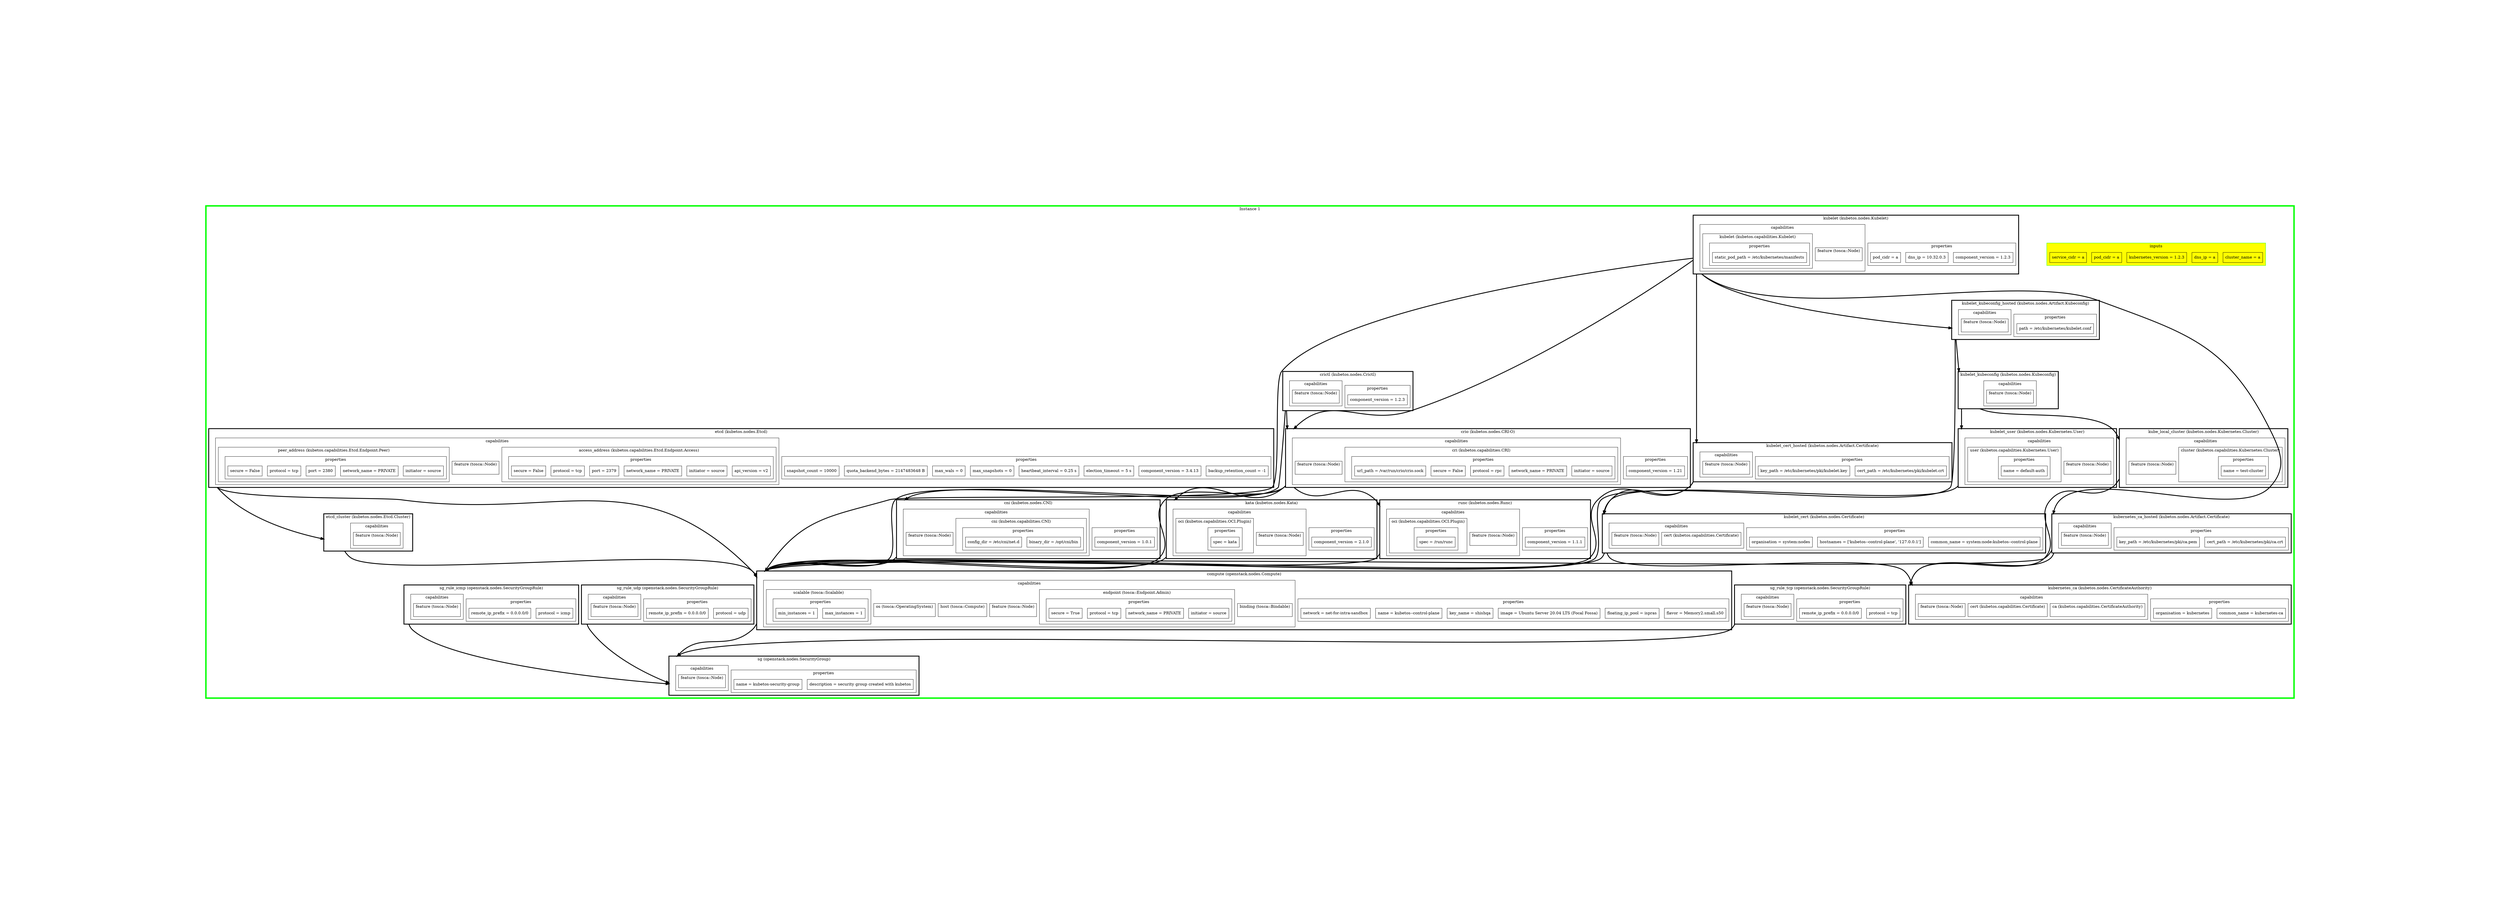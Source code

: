 
    digraph G {
      margin=10;
      compound=true;
      graph [ranksep=3];
      graph [rankdir = "TB"];
      node [shape = record];
      
    subgraph cluster_1 {
      penwidth=5;
      graph [rankdir = "TB"];
      color = green;
      label = "Instance 1";
    
      subgraph cluster_1_inputs {
        penwidth=1;
        style=filled;
        fillcolor = yellow;
        graph [rankdir = "LR"];
        rank = same;
        label = "inputs";
      
        "cluster_1_inputs_prop_cluster_name" [label="cluster_name = a"];
        
        "cluster_1_inputs_prop_dns_ip" [label="dns_ip = a"];
        
        "cluster_1_inputs_prop_kubernetes_version" [label="kubernetes_version = 1.2.3"];
        
        "cluster_1_inputs_prop_pod_cidr" [label="pod_cidr = a"];
        
        "cluster_1_inputs_prop_service_cidr" [label="service_cidr = a"];
        
      }
      
        
    subgraph cluster_1_cni {
      penwidth=3;
      color = black;
      graph [rankdir = "TB"];
      label = "cni (kubetos.nodes.CNI)";
      "node_cluster_1_cni" [shape=point, style=invis];
    
      subgraph cluster_1_cni_properties {
        penwidth=1;
        color = black;
        graph [rankdir = "LR"];
        rank = same;
        label = "properties";
      
        "cluster_1_cni_prop_component_version" [label="component_version = 1.0.1"];
        
      }
      
    subgraph cluster_1_cni_capabilities {
      penwidth=1;
      color = black;
      graph [rankdir = "TB"];
      label = "capabilities";
    
    subgraph cluster_1_cni_capability_cni {
      color = black;
      graph [rankdir = "TB"];
      label = "cni (kubetos.capabilities.CNI)";
      "cap_cluster_1_cni_capability_cni" [shape=point,style=invis];
    
      subgraph cluster_1_cni_capability_cni_properties {
        color = black;
        graph [rankdir = "LR"];
        rank = same;
        label = "properties";
        rank = same;
      
        "cluster_1_cni_capability_cni_prop_binary_dir" [label="binary_dir = /opt/cni/bin"];
        
        "cluster_1_cni_capability_cni_prop_config_dir" [label="config_dir = /etc/cni/net.d"];
        
      }
      
    }
    
    subgraph cluster_1_cni_capability_feature {
      color = black;
      graph [rankdir = "TB"];
      label = "feature (tosca::Node)";
      "cap_cluster_1_cni_capability_feature" [shape=point,style=invis];
    
    }
    
    }
    
    }
    
        
        
    subgraph cluster_1_compute {
      penwidth=3;
      color = black;
      graph [rankdir = "TB"];
      label = "compute (openstack.nodes.Compute)";
      "node_cluster_1_compute" [shape=point, style=invis];
    
      subgraph cluster_1_compute_properties {
        penwidth=1;
        color = black;
        graph [rankdir = "LR"];
        rank = same;
        label = "properties";
      
        "cluster_1_compute_prop_flavor" [label="flavor = Memory2.small.s50"];
        
        "cluster_1_compute_prop_floating_ip_pool" [label="floating_ip_pool = ispras"];
        
        "cluster_1_compute_prop_image" [label="image = Ubuntu Server 20.04 LTS (Focal Fossa)"];
        
        "cluster_1_compute_prop_key_name" [label="key_name = shishqa"];
        
        "cluster_1_compute_prop_name" [label="name = kubetos--control-plane"];
        
        "cluster_1_compute_prop_network" [label="network = net-for-intra-sandbox"];
        
      }
      
    subgraph cluster_1_compute_capabilities {
      penwidth=1;
      color = black;
      graph [rankdir = "TB"];
      label = "capabilities";
    
    subgraph cluster_1_compute_capability_binding {
      color = black;
      graph [rankdir = "TB"];
      label = "binding (tosca::Bindable)";
      "cap_cluster_1_compute_capability_binding" [shape=point,style=invis];
    
    }
    
    subgraph cluster_1_compute_capability_endpoint {
      color = black;
      graph [rankdir = "TB"];
      label = "endpoint (tosca::Endpoint.Admin)";
      "cap_cluster_1_compute_capability_endpoint" [shape=point,style=invis];
    
      subgraph cluster_1_compute_capability_endpoint_properties {
        color = black;
        graph [rankdir = "LR"];
        rank = same;
        label = "properties";
        rank = same;
      
        "cluster_1_compute_capability_endpoint_prop_initiator" [label="initiator = source"];
        
        "cluster_1_compute_capability_endpoint_prop_network_name" [label="network_name = PRIVATE"];
        
        "cluster_1_compute_capability_endpoint_prop_protocol" [label="protocol = tcp"];
        
        "cluster_1_compute_capability_endpoint_prop_secure" [label="secure = True"];
        
      }
      
    }
    
    subgraph cluster_1_compute_capability_feature {
      color = black;
      graph [rankdir = "TB"];
      label = "feature (tosca::Node)";
      "cap_cluster_1_compute_capability_feature" [shape=point,style=invis];
    
    }
    
    subgraph cluster_1_compute_capability_host {
      color = black;
      graph [rankdir = "TB"];
      label = "host (tosca::Compute)";
      "cap_cluster_1_compute_capability_host" [shape=point,style=invis];
    
    }
    
    subgraph cluster_1_compute_capability_os {
      color = black;
      graph [rankdir = "TB"];
      label = "os (tosca::OperatingSystem)";
      "cap_cluster_1_compute_capability_os" [shape=point,style=invis];
    
    }
    
    subgraph cluster_1_compute_capability_scalable {
      color = black;
      graph [rankdir = "TB"];
      label = "scalable (tosca::Scalable)";
      "cap_cluster_1_compute_capability_scalable" [shape=point,style=invis];
    
      subgraph cluster_1_compute_capability_scalable_properties {
        color = black;
        graph [rankdir = "LR"];
        rank = same;
        label = "properties";
        rank = same;
      
        "cluster_1_compute_capability_scalable_prop_max_instances" [label="max_instances = 1"];
        
        "cluster_1_compute_capability_scalable_prop_min_instances" [label="min_instances = 1"];
        
      }
      
    }
    
    }
    
    }
    
        
        
    subgraph cluster_1_crictl {
      penwidth=3;
      color = black;
      graph [rankdir = "TB"];
      label = "crictl (kubetos.nodes.Crictl)";
      "node_cluster_1_crictl" [shape=point, style=invis];
    
      subgraph cluster_1_crictl_properties {
        penwidth=1;
        color = black;
        graph [rankdir = "LR"];
        rank = same;
        label = "properties";
      
        "cluster_1_crictl_prop_component_version" [label="component_version = 1.2.3"];
        
      }
      
    subgraph cluster_1_crictl_capabilities {
      penwidth=1;
      color = black;
      graph [rankdir = "TB"];
      label = "capabilities";
    
    subgraph cluster_1_crictl_capability_feature {
      color = black;
      graph [rankdir = "TB"];
      label = "feature (tosca::Node)";
      "cap_cluster_1_crictl_capability_feature" [shape=point,style=invis];
    
    }
    
    }
    
    }
    
        
        
    subgraph cluster_1_crio {
      penwidth=3;
      color = black;
      graph [rankdir = "TB"];
      label = "crio (kubetos.nodes.CRI-O)";
      "node_cluster_1_crio" [shape=point, style=invis];
    
      subgraph cluster_1_crio_properties {
        penwidth=1;
        color = black;
        graph [rankdir = "LR"];
        rank = same;
        label = "properties";
      
        "cluster_1_crio_prop_component_version" [label="component_version = 1.21"];
        
      }
      
    subgraph cluster_1_crio_capabilities {
      penwidth=1;
      color = black;
      graph [rankdir = "TB"];
      label = "capabilities";
    
    subgraph cluster_1_crio_capability_cri {
      color = black;
      graph [rankdir = "TB"];
      label = "cri (kubetos.capabilities.CRI)";
      "cap_cluster_1_crio_capability_cri" [shape=point,style=invis];
    
      subgraph cluster_1_crio_capability_cri_properties {
        color = black;
        graph [rankdir = "LR"];
        rank = same;
        label = "properties";
        rank = same;
      
        "cluster_1_crio_capability_cri_prop_initiator" [label="initiator = source"];
        
        "cluster_1_crio_capability_cri_prop_network_name" [label="network_name = PRIVATE"];
        
        "cluster_1_crio_capability_cri_prop_protocol" [label="protocol = rpc"];
        
        "cluster_1_crio_capability_cri_prop_secure" [label="secure = False"];
        
        "cluster_1_crio_capability_cri_prop_url_path" [label="url_path = /var/run/crio/crio.sock"];
        
      }
      
    }
    
    subgraph cluster_1_crio_capability_feature {
      color = black;
      graph [rankdir = "TB"];
      label = "feature (tosca::Node)";
      "cap_cluster_1_crio_capability_feature" [shape=point,style=invis];
    
    }
    
    }
    
    }
    
        
        
    subgraph cluster_1_etcd {
      penwidth=3;
      color = black;
      graph [rankdir = "TB"];
      label = "etcd (kubetos.nodes.Etcd)";
      "node_cluster_1_etcd" [shape=point, style=invis];
    
      subgraph cluster_1_etcd_properties {
        penwidth=1;
        color = black;
        graph [rankdir = "LR"];
        rank = same;
        label = "properties";
      
        "cluster_1_etcd_prop_backup_retention_count" [label="backup_retention_count = -1"];
        
        "cluster_1_etcd_prop_component_version" [label="component_version = 3.4.13"];
        
        "cluster_1_etcd_prop_election_timeout" [label="election_timeout = 5 s"];
        
        "cluster_1_etcd_prop_heartbeat_interval" [label="heartbeat_interval = 0.25 s"];
        
        "cluster_1_etcd_prop_max_snapshots" [label="max_snapshots = 0"];
        
        "cluster_1_etcd_prop_max_wals" [label="max_wals = 0"];
        
        "cluster_1_etcd_prop_quota_backend_bytes" [label="quota_backend_bytes = 2147483648 B"];
        
        "cluster_1_etcd_prop_snapshot_count" [label="snapshot_count = 10000"];
        
      }
      
    subgraph cluster_1_etcd_capabilities {
      penwidth=1;
      color = black;
      graph [rankdir = "TB"];
      label = "capabilities";
    
    subgraph cluster_1_etcd_capability_access_address {
      color = black;
      graph [rankdir = "TB"];
      label = "access_address (kubetos.capabilities.Etcd.Endpoint.Access)";
      "cap_cluster_1_etcd_capability_access_address" [shape=point,style=invis];
    
      subgraph cluster_1_etcd_capability_access_address_properties {
        color = black;
        graph [rankdir = "LR"];
        rank = same;
        label = "properties";
        rank = same;
      
        "cluster_1_etcd_capability_access_address_prop_api_version" [label="api_version = v2"];
        
        "cluster_1_etcd_capability_access_address_prop_initiator" [label="initiator = source"];
        
        "cluster_1_etcd_capability_access_address_prop_network_name" [label="network_name = PRIVATE"];
        
        "cluster_1_etcd_capability_access_address_prop_port" [label="port = 2379"];
        
        "cluster_1_etcd_capability_access_address_prop_protocol" [label="protocol = tcp"];
        
        "cluster_1_etcd_capability_access_address_prop_secure" [label="secure = False"];
        
      }
      
    }
    
    subgraph cluster_1_etcd_capability_feature {
      color = black;
      graph [rankdir = "TB"];
      label = "feature (tosca::Node)";
      "cap_cluster_1_etcd_capability_feature" [shape=point,style=invis];
    
    }
    
    subgraph cluster_1_etcd_capability_peer_address {
      color = black;
      graph [rankdir = "TB"];
      label = "peer_address (kubetos.capabilities.Etcd.Endpoint.Peer)";
      "cap_cluster_1_etcd_capability_peer_address" [shape=point,style=invis];
    
      subgraph cluster_1_etcd_capability_peer_address_properties {
        color = black;
        graph [rankdir = "LR"];
        rank = same;
        label = "properties";
        rank = same;
      
        "cluster_1_etcd_capability_peer_address_prop_initiator" [label="initiator = source"];
        
        "cluster_1_etcd_capability_peer_address_prop_network_name" [label="network_name = PRIVATE"];
        
        "cluster_1_etcd_capability_peer_address_prop_port" [label="port = 2380"];
        
        "cluster_1_etcd_capability_peer_address_prop_protocol" [label="protocol = tcp"];
        
        "cluster_1_etcd_capability_peer_address_prop_secure" [label="secure = False"];
        
      }
      
    }
    
    }
    
    }
    
        
        
    subgraph cluster_1_etcd_cluster {
      penwidth=3;
      color = black;
      graph [rankdir = "TB"];
      label = "etcd_cluster (kubetos.nodes.Etcd.Cluster)";
      "node_cluster_1_etcd_cluster" [shape=point, style=invis];
    
    subgraph cluster_1_etcd_cluster_capabilities {
      penwidth=1;
      color = black;
      graph [rankdir = "TB"];
      label = "capabilities";
    
    subgraph cluster_1_etcd_cluster_capability_feature {
      color = black;
      graph [rankdir = "TB"];
      label = "feature (tosca::Node)";
      "cap_cluster_1_etcd_cluster_capability_feature" [shape=point,style=invis];
    
    }
    
    }
    
    }
    
        
        
    subgraph cluster_1_kata {
      penwidth=3;
      color = black;
      graph [rankdir = "TB"];
      label = "kata (kubetos.nodes.Kata)";
      "node_cluster_1_kata" [shape=point, style=invis];
    
      subgraph cluster_1_kata_properties {
        penwidth=1;
        color = black;
        graph [rankdir = "LR"];
        rank = same;
        label = "properties";
      
        "cluster_1_kata_prop_component_version" [label="component_version = 2.1.0"];
        
      }
      
    subgraph cluster_1_kata_capabilities {
      penwidth=1;
      color = black;
      graph [rankdir = "TB"];
      label = "capabilities";
    
    subgraph cluster_1_kata_capability_feature {
      color = black;
      graph [rankdir = "TB"];
      label = "feature (tosca::Node)";
      "cap_cluster_1_kata_capability_feature" [shape=point,style=invis];
    
    }
    
    subgraph cluster_1_kata_capability_oci {
      color = black;
      graph [rankdir = "TB"];
      label = "oci (kubetos.capabilities.OCI.Plugin)";
      "cap_cluster_1_kata_capability_oci" [shape=point,style=invis];
    
      subgraph cluster_1_kata_capability_oci_properties {
        color = black;
        graph [rankdir = "LR"];
        rank = same;
        label = "properties";
        rank = same;
      
        "cluster_1_kata_capability_oci_prop_spec" [label="spec = kata"];
        
      }
      
    }
    
    }
    
    }
    
        
        
    subgraph cluster_1_kube_local_cluster {
      penwidth=3;
      color = black;
      graph [rankdir = "TB"];
      label = "kube_local_cluster (kubetos.nodes.Kubernetes.Cluster)";
      "node_cluster_1_kube_local_cluster" [shape=point, style=invis];
    
    subgraph cluster_1_kube_local_cluster_capabilities {
      penwidth=1;
      color = black;
      graph [rankdir = "TB"];
      label = "capabilities";
    
    subgraph cluster_1_kube_local_cluster_capability_cluster {
      color = black;
      graph [rankdir = "TB"];
      label = "cluster (kubetos.capabilities.Kubernetes.Cluster)";
      "cap_cluster_1_kube_local_cluster_capability_cluster" [shape=point,style=invis];
    
      subgraph cluster_1_kube_local_cluster_capability_cluster_properties {
        color = black;
        graph [rankdir = "LR"];
        rank = same;
        label = "properties";
        rank = same;
      
        "cluster_1_kube_local_cluster_capability_cluster_prop_name" [label="name = test-cluster"];
        
      }
      
    }
    
    subgraph cluster_1_kube_local_cluster_capability_feature {
      color = black;
      graph [rankdir = "TB"];
      label = "feature (tosca::Node)";
      "cap_cluster_1_kube_local_cluster_capability_feature" [shape=point,style=invis];
    
    }
    
    }
    
    }
    
        
        
    subgraph cluster_1_kubelet {
      penwidth=3;
      color = black;
      graph [rankdir = "TB"];
      label = "kubelet (kubetos.nodes.Kubelet)";
      "node_cluster_1_kubelet" [shape=point, style=invis];
    
      subgraph cluster_1_kubelet_properties {
        penwidth=1;
        color = black;
        graph [rankdir = "LR"];
        rank = same;
        label = "properties";
      
        "cluster_1_kubelet_prop_component_version" [label="component_version = 1.2.3"];
        
        "cluster_1_kubelet_prop_dns_ip" [label="dns_ip = 10.32.0.3"];
        
        "cluster_1_kubelet_prop_pod_cidr" [label="pod_cidr = a"];
        
      }
      
    subgraph cluster_1_kubelet_capabilities {
      penwidth=1;
      color = black;
      graph [rankdir = "TB"];
      label = "capabilities";
    
    subgraph cluster_1_kubelet_capability_feature {
      color = black;
      graph [rankdir = "TB"];
      label = "feature (tosca::Node)";
      "cap_cluster_1_kubelet_capability_feature" [shape=point,style=invis];
    
    }
    
    subgraph cluster_1_kubelet_capability_kubelet {
      color = black;
      graph [rankdir = "TB"];
      label = "kubelet (kubetos.capabilities.Kubelet)";
      "cap_cluster_1_kubelet_capability_kubelet" [shape=point,style=invis];
    
      subgraph cluster_1_kubelet_capability_kubelet_properties {
        color = black;
        graph [rankdir = "LR"];
        rank = same;
        label = "properties";
        rank = same;
      
        "cluster_1_kubelet_capability_kubelet_prop_static_pod_path" [label="static_pod_path = /etc/kubernetes/manifests"];
        
      }
      
    }
    
    }
    
    }
    
        
        
    subgraph cluster_1_kubelet_cert {
      penwidth=3;
      color = black;
      graph [rankdir = "TB"];
      label = "kubelet_cert (kubetos.nodes.Certificate)";
      "node_cluster_1_kubelet_cert" [shape=point, style=invis];
    
      subgraph cluster_1_kubelet_cert_properties {
        penwidth=1;
        color = black;
        graph [rankdir = "LR"];
        rank = same;
        label = "properties";
      
        "cluster_1_kubelet_cert_prop_common_name" [label="common_name = system:node:kubetos--control-plane"];
        
        "cluster_1_kubelet_cert_prop_hostnames" [label="hostnames = ['kubetos--control-plane', '127.0.0.1']"];
        
        "cluster_1_kubelet_cert_prop_organisation" [label="organisation = system:nodes"];
        
      }
      
    subgraph cluster_1_kubelet_cert_capabilities {
      penwidth=1;
      color = black;
      graph [rankdir = "TB"];
      label = "capabilities";
    
    subgraph cluster_1_kubelet_cert_capability_cert {
      color = black;
      graph [rankdir = "TB"];
      label = "cert (kubetos.capabilities.Certificate)";
      "cap_cluster_1_kubelet_cert_capability_cert" [shape=point,style=invis];
    
    }
    
    subgraph cluster_1_kubelet_cert_capability_feature {
      color = black;
      graph [rankdir = "TB"];
      label = "feature (tosca::Node)";
      "cap_cluster_1_kubelet_cert_capability_feature" [shape=point,style=invis];
    
    }
    
    }
    
    }
    
        
        
    subgraph cluster_1_kubelet_cert_hosted {
      penwidth=3;
      color = black;
      graph [rankdir = "TB"];
      label = "kubelet_cert_hosted (kubetos.nodes.Artifact.Certificate)";
      "node_cluster_1_kubelet_cert_hosted" [shape=point, style=invis];
    
      subgraph cluster_1_kubelet_cert_hosted_properties {
        penwidth=1;
        color = black;
        graph [rankdir = "LR"];
        rank = same;
        label = "properties";
      
        "cluster_1_kubelet_cert_hosted_prop_cert_path" [label="cert_path = /etc/kubernetes/pki/kubelet.crt"];
        
        "cluster_1_kubelet_cert_hosted_prop_key_path" [label="key_path = /etc/kubernetes/pki/kubelet.key"];
        
      }
      
    subgraph cluster_1_kubelet_cert_hosted_capabilities {
      penwidth=1;
      color = black;
      graph [rankdir = "TB"];
      label = "capabilities";
    
    subgraph cluster_1_kubelet_cert_hosted_capability_feature {
      color = black;
      graph [rankdir = "TB"];
      label = "feature (tosca::Node)";
      "cap_cluster_1_kubelet_cert_hosted_capability_feature" [shape=point,style=invis];
    
    }
    
    }
    
    }
    
        
        
    subgraph cluster_1_kubelet_kubeconfig {
      penwidth=3;
      color = black;
      graph [rankdir = "TB"];
      label = "kubelet_kubeconfig (kubetos.nodes.Kubeconfig)";
      "node_cluster_1_kubelet_kubeconfig" [shape=point, style=invis];
    
    subgraph cluster_1_kubelet_kubeconfig_capabilities {
      penwidth=1;
      color = black;
      graph [rankdir = "TB"];
      label = "capabilities";
    
    subgraph cluster_1_kubelet_kubeconfig_capability_feature {
      color = black;
      graph [rankdir = "TB"];
      label = "feature (tosca::Node)";
      "cap_cluster_1_kubelet_kubeconfig_capability_feature" [shape=point,style=invis];
    
    }
    
    }
    
    }
    
        
        
    subgraph cluster_1_kubelet_kubeconfig_hosted {
      penwidth=3;
      color = black;
      graph [rankdir = "TB"];
      label = "kubelet_kubeconfig_hosted (kubetos.nodes.Artifact.Kubeconfig)";
      "node_cluster_1_kubelet_kubeconfig_hosted" [shape=point, style=invis];
    
      subgraph cluster_1_kubelet_kubeconfig_hosted_properties {
        penwidth=1;
        color = black;
        graph [rankdir = "LR"];
        rank = same;
        label = "properties";
      
        "cluster_1_kubelet_kubeconfig_hosted_prop_path" [label="path = /etc/kubernetes/kubelet.conf"];
        
      }
      
    subgraph cluster_1_kubelet_kubeconfig_hosted_capabilities {
      penwidth=1;
      color = black;
      graph [rankdir = "TB"];
      label = "capabilities";
    
    subgraph cluster_1_kubelet_kubeconfig_hosted_capability_feature {
      color = black;
      graph [rankdir = "TB"];
      label = "feature (tosca::Node)";
      "cap_cluster_1_kubelet_kubeconfig_hosted_capability_feature" [shape=point,style=invis];
    
    }
    
    }
    
    }
    
        
        
    subgraph cluster_1_kubelet_user {
      penwidth=3;
      color = black;
      graph [rankdir = "TB"];
      label = "kubelet_user (kubetos.nodes.Kubernetes.User)";
      "node_cluster_1_kubelet_user" [shape=point, style=invis];
    
    subgraph cluster_1_kubelet_user_capabilities {
      penwidth=1;
      color = black;
      graph [rankdir = "TB"];
      label = "capabilities";
    
    subgraph cluster_1_kubelet_user_capability_feature {
      color = black;
      graph [rankdir = "TB"];
      label = "feature (tosca::Node)";
      "cap_cluster_1_kubelet_user_capability_feature" [shape=point,style=invis];
    
    }
    
    subgraph cluster_1_kubelet_user_capability_user {
      color = black;
      graph [rankdir = "TB"];
      label = "user (kubetos.capabilities.Kubernetes.User)";
      "cap_cluster_1_kubelet_user_capability_user" [shape=point,style=invis];
    
      subgraph cluster_1_kubelet_user_capability_user_properties {
        color = black;
        graph [rankdir = "LR"];
        rank = same;
        label = "properties";
        rank = same;
      
        "cluster_1_kubelet_user_capability_user_prop_name" [label="name = default-auth"];
        
      }
      
    }
    
    }
    
    }
    
        
        
    subgraph cluster_1_kubernetes_ca {
      penwidth=3;
      color = black;
      graph [rankdir = "TB"];
      label = "kubernetes_ca (kubetos.nodes.CertificateAuthority)";
      "node_cluster_1_kubernetes_ca" [shape=point, style=invis];
    
      subgraph cluster_1_kubernetes_ca_properties {
        penwidth=1;
        color = black;
        graph [rankdir = "LR"];
        rank = same;
        label = "properties";
      
        "cluster_1_kubernetes_ca_prop_common_name" [label="common_name = kubernetes-ca"];
        
        "cluster_1_kubernetes_ca_prop_organisation" [label="organisation = kubernetes"];
        
      }
      
    subgraph cluster_1_kubernetes_ca_capabilities {
      penwidth=1;
      color = black;
      graph [rankdir = "TB"];
      label = "capabilities";
    
    subgraph cluster_1_kubernetes_ca_capability_ca {
      color = black;
      graph [rankdir = "TB"];
      label = "ca (kubetos.capabilities.CertificateAuthority)";
      "cap_cluster_1_kubernetes_ca_capability_ca" [shape=point,style=invis];
    
    }
    
    subgraph cluster_1_kubernetes_ca_capability_cert {
      color = black;
      graph [rankdir = "TB"];
      label = "cert (kubetos.capabilities.Certificate)";
      "cap_cluster_1_kubernetes_ca_capability_cert" [shape=point,style=invis];
    
    }
    
    subgraph cluster_1_kubernetes_ca_capability_feature {
      color = black;
      graph [rankdir = "TB"];
      label = "feature (tosca::Node)";
      "cap_cluster_1_kubernetes_ca_capability_feature" [shape=point,style=invis];
    
    }
    
    }
    
    }
    
        
        
    subgraph cluster_1_kubernetes_ca_hosted {
      penwidth=3;
      color = black;
      graph [rankdir = "TB"];
      label = "kubernetes_ca_hosted (kubetos.nodes.Artifact.Certificate)";
      "node_cluster_1_kubernetes_ca_hosted" [shape=point, style=invis];
    
      subgraph cluster_1_kubernetes_ca_hosted_properties {
        penwidth=1;
        color = black;
        graph [rankdir = "LR"];
        rank = same;
        label = "properties";
      
        "cluster_1_kubernetes_ca_hosted_prop_cert_path" [label="cert_path = /etc/kubernetes/pki/ca.crt"];
        
        "cluster_1_kubernetes_ca_hosted_prop_key_path" [label="key_path = /etc/kubernetes/pki/ca.pem"];
        
      }
      
    subgraph cluster_1_kubernetes_ca_hosted_capabilities {
      penwidth=1;
      color = black;
      graph [rankdir = "TB"];
      label = "capabilities";
    
    subgraph cluster_1_kubernetes_ca_hosted_capability_feature {
      color = black;
      graph [rankdir = "TB"];
      label = "feature (tosca::Node)";
      "cap_cluster_1_kubernetes_ca_hosted_capability_feature" [shape=point,style=invis];
    
    }
    
    }
    
    }
    
        
        
    subgraph cluster_1_runc {
      penwidth=3;
      color = black;
      graph [rankdir = "TB"];
      label = "runc (kubetos.nodes.Runc)";
      "node_cluster_1_runc" [shape=point, style=invis];
    
      subgraph cluster_1_runc_properties {
        penwidth=1;
        color = black;
        graph [rankdir = "LR"];
        rank = same;
        label = "properties";
      
        "cluster_1_runc_prop_component_version" [label="component_version = 1.1.1"];
        
      }
      
    subgraph cluster_1_runc_capabilities {
      penwidth=1;
      color = black;
      graph [rankdir = "TB"];
      label = "capabilities";
    
    subgraph cluster_1_runc_capability_feature {
      color = black;
      graph [rankdir = "TB"];
      label = "feature (tosca::Node)";
      "cap_cluster_1_runc_capability_feature" [shape=point,style=invis];
    
    }
    
    subgraph cluster_1_runc_capability_oci {
      color = black;
      graph [rankdir = "TB"];
      label = "oci (kubetos.capabilities.OCI.Plugin)";
      "cap_cluster_1_runc_capability_oci" [shape=point,style=invis];
    
      subgraph cluster_1_runc_capability_oci_properties {
        color = black;
        graph [rankdir = "LR"];
        rank = same;
        label = "properties";
        rank = same;
      
        "cluster_1_runc_capability_oci_prop_spec" [label="spec = /run/runc"];
        
      }
      
    }
    
    }
    
    }
    
        
        
    subgraph cluster_1_sg {
      penwidth=3;
      color = black;
      graph [rankdir = "TB"];
      label = "sg (openstack.nodes.SecurityGroup)";
      "node_cluster_1_sg" [shape=point, style=invis];
    
      subgraph cluster_1_sg_properties {
        penwidth=1;
        color = black;
        graph [rankdir = "LR"];
        rank = same;
        label = "properties";
      
        "cluster_1_sg_prop_description" [label="description = security group created with kubetos"];
        
        "cluster_1_sg_prop_name" [label="name = kubetos-security-group"];
        
      }
      
    subgraph cluster_1_sg_capabilities {
      penwidth=1;
      color = black;
      graph [rankdir = "TB"];
      label = "capabilities";
    
    subgraph cluster_1_sg_capability_feature {
      color = black;
      graph [rankdir = "TB"];
      label = "feature (tosca::Node)";
      "cap_cluster_1_sg_capability_feature" [shape=point,style=invis];
    
    }
    
    }
    
    }
    
        
        
    subgraph cluster_1_sg_rule_icmp {
      penwidth=3;
      color = black;
      graph [rankdir = "TB"];
      label = "sg_rule_icmp (openstack.nodes.SecurityGroupRule)";
      "node_cluster_1_sg_rule_icmp" [shape=point, style=invis];
    
      subgraph cluster_1_sg_rule_icmp_properties {
        penwidth=1;
        color = black;
        graph [rankdir = "LR"];
        rank = same;
        label = "properties";
      
        "cluster_1_sg_rule_icmp_prop_protocol" [label="protocol = icmp"];
        
        "cluster_1_sg_rule_icmp_prop_remote_ip_prefix" [label="remote_ip_prefix = 0.0.0.0/0"];
        
      }
      
    subgraph cluster_1_sg_rule_icmp_capabilities {
      penwidth=1;
      color = black;
      graph [rankdir = "TB"];
      label = "capabilities";
    
    subgraph cluster_1_sg_rule_icmp_capability_feature {
      color = black;
      graph [rankdir = "TB"];
      label = "feature (tosca::Node)";
      "cap_cluster_1_sg_rule_icmp_capability_feature" [shape=point,style=invis];
    
    }
    
    }
    
    }
    
        
        
    subgraph cluster_1_sg_rule_tcp {
      penwidth=3;
      color = black;
      graph [rankdir = "TB"];
      label = "sg_rule_tcp (openstack.nodes.SecurityGroupRule)";
      "node_cluster_1_sg_rule_tcp" [shape=point, style=invis];
    
      subgraph cluster_1_sg_rule_tcp_properties {
        penwidth=1;
        color = black;
        graph [rankdir = "LR"];
        rank = same;
        label = "properties";
      
        "cluster_1_sg_rule_tcp_prop_protocol" [label="protocol = tcp"];
        
        "cluster_1_sg_rule_tcp_prop_remote_ip_prefix" [label="remote_ip_prefix = 0.0.0.0/0"];
        
      }
      
    subgraph cluster_1_sg_rule_tcp_capabilities {
      penwidth=1;
      color = black;
      graph [rankdir = "TB"];
      label = "capabilities";
    
    subgraph cluster_1_sg_rule_tcp_capability_feature {
      color = black;
      graph [rankdir = "TB"];
      label = "feature (tosca::Node)";
      "cap_cluster_1_sg_rule_tcp_capability_feature" [shape=point,style=invis];
    
    }
    
    }
    
    }
    
        
        
    subgraph cluster_1_sg_rule_udp {
      penwidth=3;
      color = black;
      graph [rankdir = "TB"];
      label = "sg_rule_udp (openstack.nodes.SecurityGroupRule)";
      "node_cluster_1_sg_rule_udp" [shape=point, style=invis];
    
      subgraph cluster_1_sg_rule_udp_properties {
        penwidth=1;
        color = black;
        graph [rankdir = "LR"];
        rank = same;
        label = "properties";
      
        "cluster_1_sg_rule_udp_prop_protocol" [label="protocol = udp"];
        
        "cluster_1_sg_rule_udp_prop_remote_ip_prefix" [label="remote_ip_prefix = 0.0.0.0/0"];
        
      }
      
    subgraph cluster_1_sg_rule_udp_capabilities {
      penwidth=1;
      color = black;
      graph [rankdir = "TB"];
      label = "capabilities";
    
    subgraph cluster_1_sg_rule_udp_capability_feature {
      color = black;
      graph [rankdir = "TB"];
      label = "feature (tosca::Node)";
      "cap_cluster_1_sg_rule_udp_capability_feature" [shape=point,style=invis];
    
    }
    
    }
    
    }
    
        
        "node_cluster_1_cni" -> "node_cluster_1_compute" [
          penwidth=3,
          weight=1,
          ltail=cluster_1_cni, 
          lhead=cluster_1_compute
        ];
        
        "node_cluster_1_compute" -> "node_cluster_1_sg" [
          penwidth=3,
          weight=1,
          ltail=cluster_1_compute, 
          lhead=cluster_1_sg
        ];
        
        "node_cluster_1_crictl" -> "node_cluster_1_compute" [
          penwidth=3,
          weight=1,
          ltail=cluster_1_crictl, 
          lhead=cluster_1_compute
        ];
        
        "node_cluster_1_crictl" -> "node_cluster_1_crio" [
          penwidth=3,
          weight=1,
          ltail=cluster_1_crictl, 
          lhead=cluster_1_crio
        ];
        
        "node_cluster_1_crio" -> "node_cluster_1_compute" [
          penwidth=3,
          weight=1,
          ltail=cluster_1_crio, 
          lhead=cluster_1_compute
        ];
        
        "node_cluster_1_crio" -> "node_cluster_1_runc" [
          penwidth=3,
          weight=1,
          ltail=cluster_1_crio, 
          lhead=cluster_1_runc
        ];
        
        "node_cluster_1_crio" -> "node_cluster_1_kata" [
          penwidth=3,
          weight=1,
          ltail=cluster_1_crio, 
          lhead=cluster_1_kata
        ];
        
        "node_cluster_1_crio" -> "node_cluster_1_cni" [
          penwidth=3,
          weight=1,
          ltail=cluster_1_crio, 
          lhead=cluster_1_cni
        ];
        
        "node_cluster_1_etcd" -> "node_cluster_1_compute" [
          penwidth=3,
          weight=1,
          ltail=cluster_1_etcd, 
          lhead=cluster_1_compute
        ];
        
        "node_cluster_1_etcd" -> "node_cluster_1_etcd_cluster" [
          penwidth=3,
          weight=1,
          ltail=cluster_1_etcd, 
          lhead=cluster_1_etcd_cluster
        ];
        
        "node_cluster_1_etcd_cluster" -> "node_cluster_1_compute" [
          penwidth=3,
          weight=1,
          ltail=cluster_1_etcd_cluster, 
          lhead=cluster_1_compute
        ];
        
        "node_cluster_1_kata" -> "node_cluster_1_compute" [
          penwidth=3,
          weight=1,
          ltail=cluster_1_kata, 
          lhead=cluster_1_compute
        ];
        
        "node_cluster_1_kube_local_cluster" -> "node_cluster_1_kubernetes_ca" [
          penwidth=3,
          weight=1,
          ltail=cluster_1_kube_local_cluster, 
          lhead=cluster_1_kubernetes_ca
        ];
        
        "node_cluster_1_kubelet" -> "node_cluster_1_compute" [
          penwidth=3,
          weight=1,
          ltail=cluster_1_kubelet, 
          lhead=cluster_1_compute
        ];
        
        "node_cluster_1_kubelet" -> "node_cluster_1_crio" [
          penwidth=3,
          weight=1,
          ltail=cluster_1_kubelet, 
          lhead=cluster_1_crio
        ];
        
        "node_cluster_1_kubelet" -> "node_cluster_1_kubelet_kubeconfig_hosted" [
          penwidth=3,
          weight=1,
          ltail=cluster_1_kubelet, 
          lhead=cluster_1_kubelet_kubeconfig_hosted
        ];
        
        "node_cluster_1_kubelet" -> "node_cluster_1_kubernetes_ca_hosted" [
          penwidth=3,
          weight=1,
          ltail=cluster_1_kubelet, 
          lhead=cluster_1_kubernetes_ca_hosted
        ];
        
        "node_cluster_1_kubelet" -> "node_cluster_1_kubelet_cert_hosted" [
          penwidth=3,
          weight=1,
          ltail=cluster_1_kubelet, 
          lhead=cluster_1_kubelet_cert_hosted
        ];
        
        "node_cluster_1_kubelet_cert" -> "node_cluster_1_kubernetes_ca" [
          penwidth=3,
          weight=1,
          ltail=cluster_1_kubelet_cert, 
          lhead=cluster_1_kubernetes_ca
        ];
        
        "node_cluster_1_kubelet_cert" -> "node_cluster_1_compute" [
          penwidth=3,
          weight=1,
          ltail=cluster_1_kubelet_cert, 
          lhead=cluster_1_compute
        ];
        
        "node_cluster_1_kubelet_cert_hosted" -> "node_cluster_1_kubelet_cert" [
          penwidth=3,
          weight=1,
          ltail=cluster_1_kubelet_cert_hosted, 
          lhead=cluster_1_kubelet_cert
        ];
        
        "node_cluster_1_kubelet_cert_hosted" -> "node_cluster_1_compute" [
          penwidth=3,
          weight=1,
          ltail=cluster_1_kubelet_cert_hosted, 
          lhead=cluster_1_compute
        ];
        
        "node_cluster_1_kubelet_kubeconfig" -> "node_cluster_1_kube_local_cluster" [
          penwidth=3,
          weight=1,
          ltail=cluster_1_kubelet_kubeconfig, 
          lhead=cluster_1_kube_local_cluster
        ];
        
        "node_cluster_1_kubelet_kubeconfig" -> "node_cluster_1_kubelet_user" [
          penwidth=3,
          weight=1,
          ltail=cluster_1_kubelet_kubeconfig, 
          lhead=cluster_1_kubelet_user
        ];
        
        "node_cluster_1_kubelet_kubeconfig_hosted" -> "node_cluster_1_kubelet_kubeconfig" [
          penwidth=3,
          weight=1,
          ltail=cluster_1_kubelet_kubeconfig_hosted, 
          lhead=cluster_1_kubelet_kubeconfig
        ];
        
        "node_cluster_1_kubelet_kubeconfig_hosted" -> "node_cluster_1_compute" [
          penwidth=3,
          weight=1,
          ltail=cluster_1_kubelet_kubeconfig_hosted, 
          lhead=cluster_1_compute
        ];
        
        "node_cluster_1_kubelet_user" -> "node_cluster_1_kubelet_cert" [
          penwidth=3,
          weight=1,
          ltail=cluster_1_kubelet_user, 
          lhead=cluster_1_kubelet_cert
        ];
        
        "node_cluster_1_kubernetes_ca_hosted" -> "node_cluster_1_kubernetes_ca" [
          penwidth=3,
          weight=1,
          ltail=cluster_1_kubernetes_ca_hosted, 
          lhead=cluster_1_kubernetes_ca
        ];
        
        "node_cluster_1_kubernetes_ca_hosted" -> "node_cluster_1_compute" [
          penwidth=3,
          weight=1,
          ltail=cluster_1_kubernetes_ca_hosted, 
          lhead=cluster_1_compute
        ];
        
        "node_cluster_1_runc" -> "node_cluster_1_compute" [
          penwidth=3,
          weight=1,
          ltail=cluster_1_runc, 
          lhead=cluster_1_compute
        ];
        
        "node_cluster_1_sg_rule_icmp" -> "node_cluster_1_sg" [
          penwidth=3,
          weight=1,
          ltail=cluster_1_sg_rule_icmp, 
          lhead=cluster_1_sg
        ];
        
        "node_cluster_1_sg_rule_tcp" -> "node_cluster_1_sg" [
          penwidth=3,
          weight=1,
          ltail=cluster_1_sg_rule_tcp, 
          lhead=cluster_1_sg
        ];
        
        "node_cluster_1_sg_rule_udp" -> "node_cluster_1_sg" [
          penwidth=3,
          weight=1,
          ltail=cluster_1_sg_rule_udp, 
          lhead=cluster_1_sg
        ];
        
    }
    
    }
    